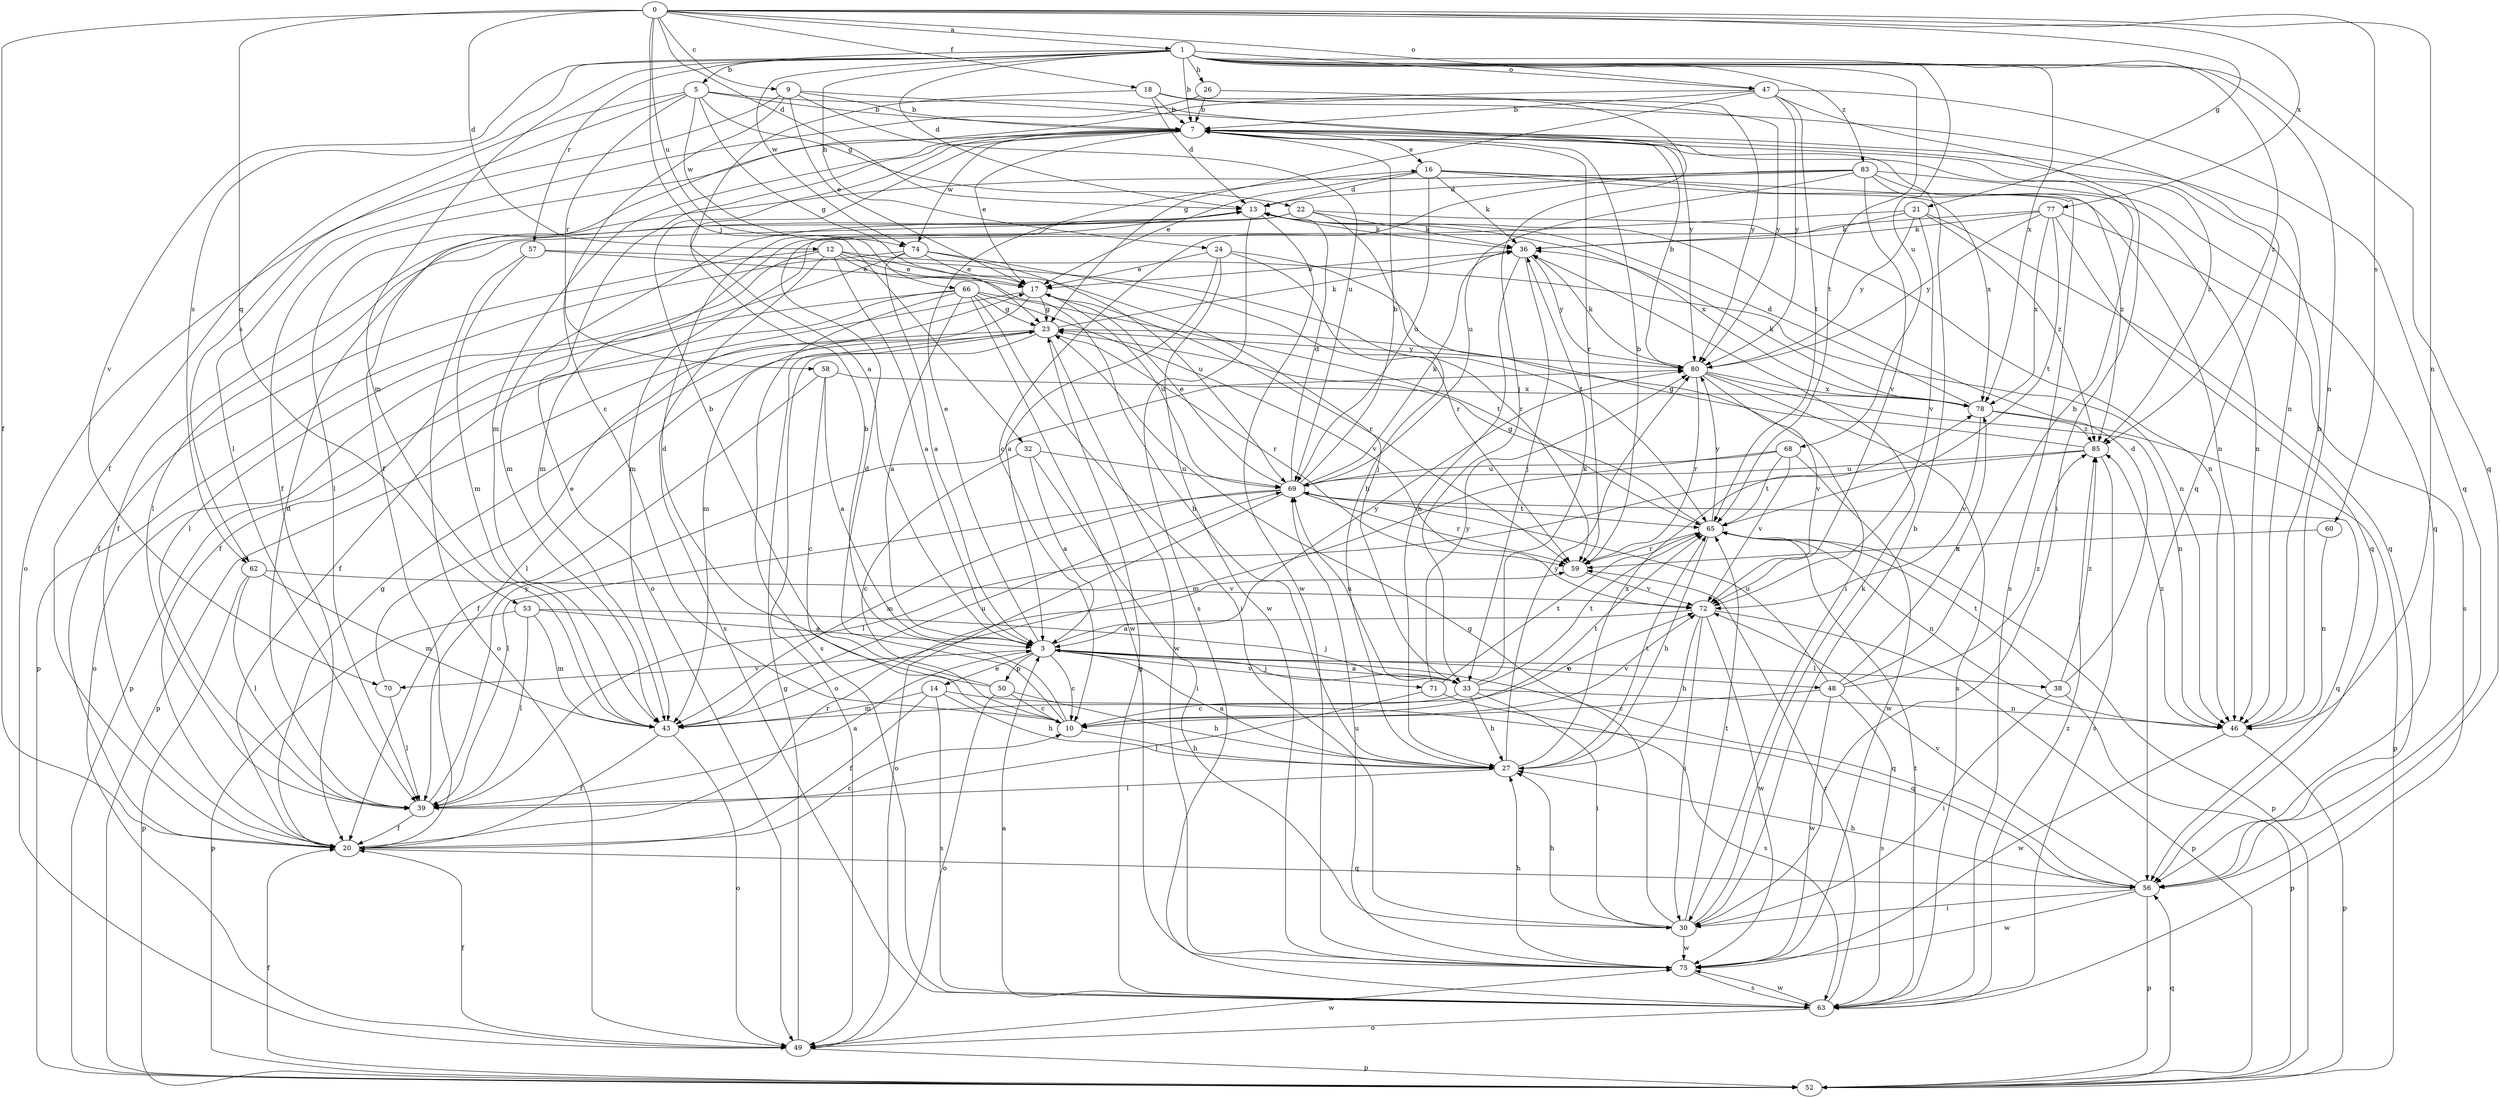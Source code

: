 strict digraph  {
0;
1;
3;
5;
7;
9;
10;
12;
13;
14;
16;
17;
18;
20;
21;
22;
23;
24;
26;
27;
30;
32;
33;
36;
38;
39;
43;
46;
47;
48;
49;
50;
52;
53;
56;
57;
58;
59;
60;
62;
63;
65;
66;
68;
69;
70;
71;
72;
74;
75;
77;
78;
80;
83;
85;
0 -> 1  [label=a];
0 -> 9  [label=c];
0 -> 12  [label=d];
0 -> 13  [label=d];
0 -> 18  [label=f];
0 -> 20  [label=f];
0 -> 21  [label=g];
0 -> 32  [label=j];
0 -> 46  [label=n];
0 -> 47  [label=o];
0 -> 53  [label=q];
0 -> 60  [label=s];
0 -> 66  [label=u];
0 -> 77  [label=x];
1 -> 5  [label=b];
1 -> 7  [label=b];
1 -> 13  [label=d];
1 -> 24  [label=h];
1 -> 26  [label=h];
1 -> 43  [label=m];
1 -> 46  [label=n];
1 -> 47  [label=o];
1 -> 56  [label=q];
1 -> 57  [label=r];
1 -> 62  [label=s];
1 -> 65  [label=t];
1 -> 68  [label=u];
1 -> 70  [label=v];
1 -> 74  [label=w];
1 -> 78  [label=x];
1 -> 83  [label=z];
1 -> 85  [label=z];
3 -> 10  [label=c];
3 -> 14  [label=e];
3 -> 16  [label=e];
3 -> 33  [label=j];
3 -> 38  [label=l];
3 -> 48  [label=o];
3 -> 50  [label=p];
3 -> 56  [label=q];
3 -> 70  [label=v];
3 -> 71  [label=v];
3 -> 80  [label=y];
5 -> 7  [label=b];
5 -> 20  [label=f];
5 -> 22  [label=g];
5 -> 23  [label=g];
5 -> 46  [label=n];
5 -> 58  [label=r];
5 -> 62  [label=s];
5 -> 74  [label=w];
7 -> 16  [label=e];
7 -> 17  [label=e];
7 -> 20  [label=f];
7 -> 43  [label=m];
7 -> 49  [label=o];
7 -> 59  [label=r];
7 -> 74  [label=w];
7 -> 85  [label=z];
9 -> 7  [label=b];
9 -> 10  [label=c];
9 -> 17  [label=e];
9 -> 49  [label=o];
9 -> 69  [label=u];
9 -> 80  [label=y];
10 -> 7  [label=b];
10 -> 13  [label=d];
10 -> 27  [label=h];
10 -> 65  [label=t];
10 -> 72  [label=v];
12 -> 3  [label=a];
12 -> 17  [label=e];
12 -> 20  [label=f];
12 -> 27  [label=h];
12 -> 33  [label=j];
12 -> 39  [label=l];
12 -> 46  [label=n];
12 -> 63  [label=s];
13 -> 36  [label=k];
13 -> 43  [label=m];
13 -> 63  [label=s];
13 -> 75  [label=w];
13 -> 78  [label=x];
14 -> 20  [label=f];
14 -> 27  [label=h];
14 -> 43  [label=m];
14 -> 56  [label=q];
14 -> 63  [label=s];
16 -> 13  [label=d];
16 -> 17  [label=e];
16 -> 36  [label=k];
16 -> 46  [label=n];
16 -> 63  [label=s];
16 -> 69  [label=u];
16 -> 78  [label=x];
17 -> 23  [label=g];
17 -> 43  [label=m];
17 -> 52  [label=p];
17 -> 59  [label=r];
17 -> 69  [label=u];
18 -> 3  [label=a];
18 -> 7  [label=b];
18 -> 13  [label=d];
18 -> 33  [label=j];
18 -> 56  [label=q];
18 -> 80  [label=y];
20 -> 10  [label=c];
20 -> 23  [label=g];
20 -> 56  [label=q];
20 -> 59  [label=r];
21 -> 36  [label=k];
21 -> 43  [label=m];
21 -> 56  [label=q];
21 -> 72  [label=v];
21 -> 80  [label=y];
21 -> 85  [label=z];
22 -> 20  [label=f];
22 -> 27  [label=h];
22 -> 36  [label=k];
22 -> 39  [label=l];
22 -> 46  [label=n];
23 -> 36  [label=k];
23 -> 39  [label=l];
23 -> 49  [label=o];
23 -> 52  [label=p];
23 -> 59  [label=r];
23 -> 75  [label=w];
23 -> 80  [label=y];
24 -> 3  [label=a];
24 -> 17  [label=e];
24 -> 30  [label=i];
24 -> 59  [label=r];
24 -> 75  [label=w];
26 -> 7  [label=b];
26 -> 39  [label=l];
26 -> 80  [label=y];
27 -> 3  [label=a];
27 -> 39  [label=l];
27 -> 65  [label=t];
27 -> 78  [label=x];
27 -> 80  [label=y];
30 -> 7  [label=b];
30 -> 23  [label=g];
30 -> 27  [label=h];
30 -> 36  [label=k];
30 -> 65  [label=t];
30 -> 75  [label=w];
32 -> 3  [label=a];
32 -> 10  [label=c];
32 -> 30  [label=i];
32 -> 69  [label=u];
33 -> 3  [label=a];
33 -> 10  [label=c];
33 -> 27  [label=h];
33 -> 30  [label=i];
33 -> 36  [label=k];
33 -> 46  [label=n];
33 -> 65  [label=t];
33 -> 69  [label=u];
36 -> 17  [label=e];
36 -> 27  [label=h];
36 -> 33  [label=j];
36 -> 80  [label=y];
38 -> 13  [label=d];
38 -> 30  [label=i];
38 -> 52  [label=p];
38 -> 65  [label=t];
38 -> 85  [label=z];
39 -> 3  [label=a];
39 -> 13  [label=d];
39 -> 20  [label=f];
39 -> 80  [label=y];
43 -> 20  [label=f];
43 -> 49  [label=o];
43 -> 69  [label=u];
43 -> 72  [label=v];
46 -> 7  [label=b];
46 -> 52  [label=p];
46 -> 75  [label=w];
46 -> 85  [label=z];
47 -> 7  [label=b];
47 -> 20  [label=f];
47 -> 23  [label=g];
47 -> 30  [label=i];
47 -> 56  [label=q];
47 -> 65  [label=t];
47 -> 80  [label=y];
48 -> 7  [label=b];
48 -> 10  [label=c];
48 -> 63  [label=s];
48 -> 69  [label=u];
48 -> 75  [label=w];
48 -> 78  [label=x];
48 -> 85  [label=z];
49 -> 20  [label=f];
49 -> 23  [label=g];
49 -> 52  [label=p];
49 -> 75  [label=w];
50 -> 7  [label=b];
50 -> 10  [label=c];
50 -> 13  [label=d];
50 -> 27  [label=h];
50 -> 49  [label=o];
52 -> 20  [label=f];
52 -> 56  [label=q];
53 -> 3  [label=a];
53 -> 33  [label=j];
53 -> 39  [label=l];
53 -> 43  [label=m];
53 -> 52  [label=p];
56 -> 27  [label=h];
56 -> 30  [label=i];
56 -> 52  [label=p];
56 -> 72  [label=v];
56 -> 75  [label=w];
57 -> 17  [label=e];
57 -> 43  [label=m];
57 -> 49  [label=o];
57 -> 65  [label=t];
58 -> 3  [label=a];
58 -> 10  [label=c];
58 -> 20  [label=f];
58 -> 78  [label=x];
59 -> 7  [label=b];
59 -> 72  [label=v];
60 -> 46  [label=n];
60 -> 59  [label=r];
62 -> 39  [label=l];
62 -> 43  [label=m];
62 -> 52  [label=p];
62 -> 72  [label=v];
63 -> 3  [label=a];
63 -> 23  [label=g];
63 -> 49  [label=o];
63 -> 59  [label=r];
63 -> 65  [label=t];
63 -> 75  [label=w];
63 -> 85  [label=z];
65 -> 23  [label=g];
65 -> 27  [label=h];
65 -> 46  [label=n];
65 -> 52  [label=p];
65 -> 59  [label=r];
65 -> 80  [label=y];
66 -> 3  [label=a];
66 -> 20  [label=f];
66 -> 23  [label=g];
66 -> 30  [label=i];
66 -> 49  [label=o];
66 -> 63  [label=s];
66 -> 65  [label=t];
66 -> 72  [label=v];
66 -> 75  [label=w];
68 -> 43  [label=m];
68 -> 65  [label=t];
68 -> 69  [label=u];
68 -> 72  [label=v];
68 -> 75  [label=w];
69 -> 7  [label=b];
69 -> 13  [label=d];
69 -> 17  [label=e];
69 -> 36  [label=k];
69 -> 39  [label=l];
69 -> 43  [label=m];
69 -> 49  [label=o];
69 -> 56  [label=q];
69 -> 59  [label=r];
69 -> 65  [label=t];
70 -> 17  [label=e];
70 -> 39  [label=l];
71 -> 39  [label=l];
71 -> 63  [label=s];
71 -> 65  [label=t];
71 -> 80  [label=y];
72 -> 3  [label=a];
72 -> 27  [label=h];
72 -> 30  [label=i];
72 -> 52  [label=p];
72 -> 75  [label=w];
74 -> 3  [label=a];
74 -> 17  [label=e];
74 -> 20  [label=f];
74 -> 52  [label=p];
74 -> 59  [label=r];
74 -> 69  [label=u];
75 -> 27  [label=h];
75 -> 63  [label=s];
75 -> 69  [label=u];
77 -> 36  [label=k];
77 -> 43  [label=m];
77 -> 56  [label=q];
77 -> 63  [label=s];
77 -> 65  [label=t];
77 -> 78  [label=x];
77 -> 80  [label=y];
78 -> 13  [label=d];
78 -> 36  [label=k];
78 -> 52  [label=p];
78 -> 72  [label=v];
78 -> 85  [label=z];
80 -> 7  [label=b];
80 -> 36  [label=k];
80 -> 46  [label=n];
80 -> 59  [label=r];
80 -> 63  [label=s];
80 -> 72  [label=v];
80 -> 78  [label=x];
83 -> 10  [label=c];
83 -> 13  [label=d];
83 -> 39  [label=l];
83 -> 46  [label=n];
83 -> 56  [label=q];
83 -> 69  [label=u];
83 -> 72  [label=v];
83 -> 85  [label=z];
85 -> 23  [label=g];
85 -> 39  [label=l];
85 -> 63  [label=s];
85 -> 69  [label=u];
}
